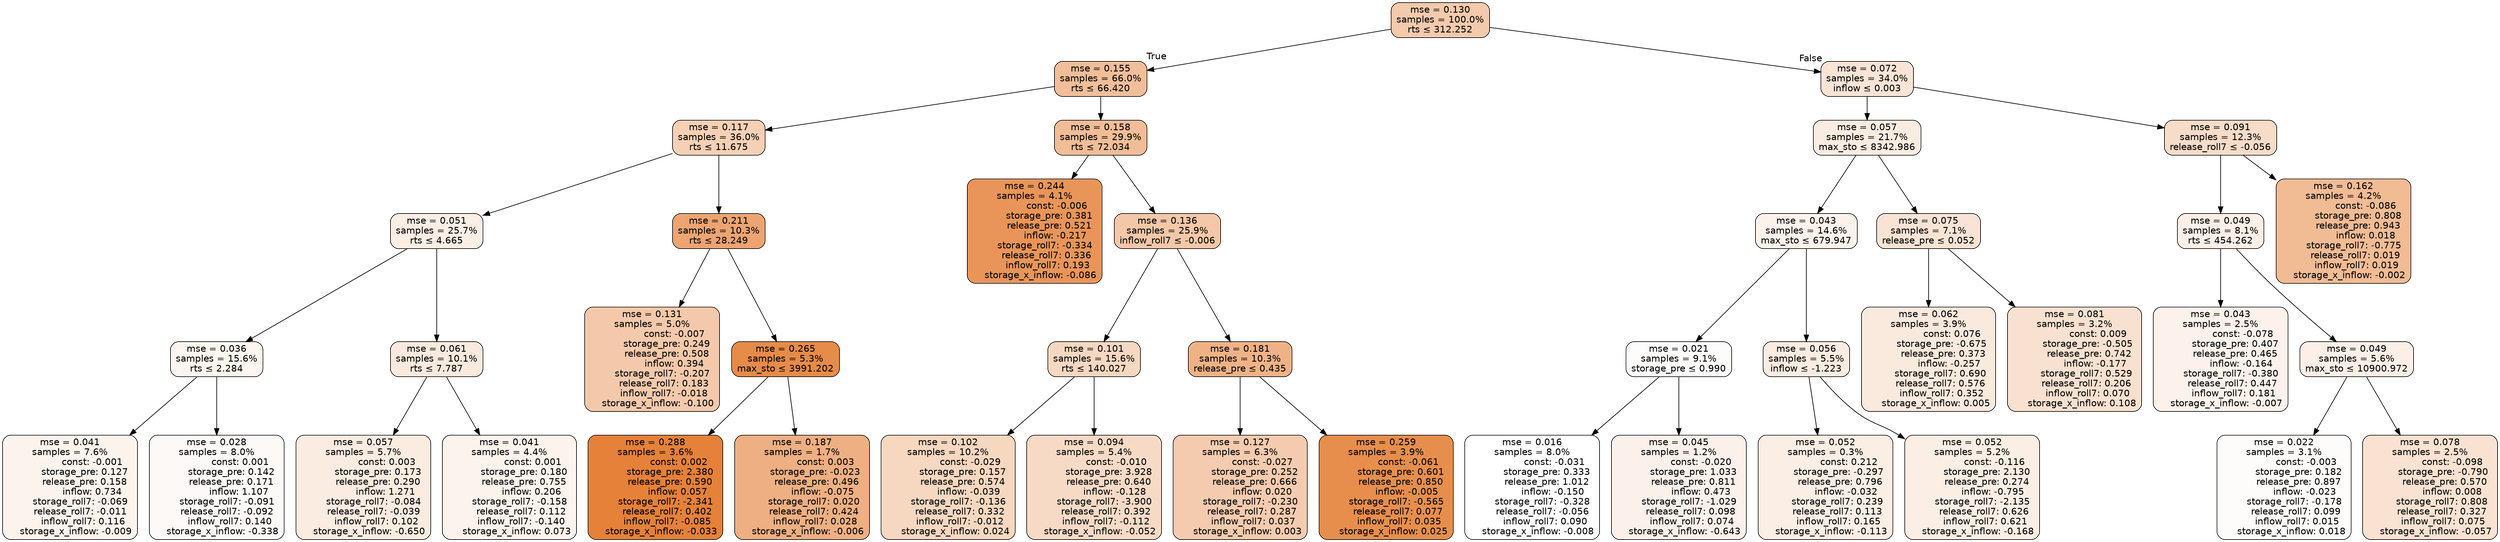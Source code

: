 digraph tree {
bgcolor="transparent"
node [shape=rectangle, style="filled, rounded", color="black", fontname=helvetica] ;
edge [fontname=helvetica] ;
	"0" [label="mse = 0.130
samples = 100.0%
rts &le; 312.252", fillcolor="#f4caac"]
	"1" [label="mse = 0.155
samples = 66.0%
rts &le; 66.420", fillcolor="#f1be99"]
	"2" [label="mse = 0.117
samples = 36.0%
rts &le; 11.675", fillcolor="#f5d0b5"]
	"3" [label="mse = 0.051
samples = 25.7%
rts &le; 4.665", fillcolor="#fbeee5"]
	"4" [label="mse = 0.036
samples = 15.6%
rts &le; 2.284", fillcolor="#fdf6f0"]
	"5" [label="mse = 0.041
samples = 7.6%
               const: -0.001
          storage_pre: 0.127
          release_pre: 0.158
               inflow: 0.734
       storage_roll7: -0.069
       release_roll7: -0.011
         inflow_roll7: 0.116
    storage_x_inflow: -0.009", fillcolor="#fcf3ed"]
	"6" [label="mse = 0.028
samples = 8.0%
                const: 0.001
          storage_pre: 0.142
          release_pre: 0.171
               inflow: 1.107
       storage_roll7: -0.091
       release_roll7: -0.092
         inflow_roll7: 0.140
    storage_x_inflow: -0.338", fillcolor="#fdf9f6"]
	"7" [label="mse = 0.061
samples = 10.1%
rts &le; 7.787", fillcolor="#faeade"]
	"8" [label="mse = 0.057
samples = 5.7%
                const: 0.003
          storage_pre: 0.173
          release_pre: 0.290
               inflow: 1.271
       storage_roll7: -0.084
       release_roll7: -0.039
         inflow_roll7: 0.102
    storage_x_inflow: -0.650", fillcolor="#fbece1"]
	"9" [label="mse = 0.041
samples = 4.4%
                const: 0.001
          storage_pre: 0.180
          release_pre: 0.755
               inflow: 0.206
       storage_roll7: -0.158
        release_roll7: 0.112
        inflow_roll7: -0.140
     storage_x_inflow: 0.073", fillcolor="#fcf3ec"]
	"10" [label="mse = 0.211
samples = 10.3%
rts &le; 28.249", fillcolor="#eca471"]
	"11" [label="mse = 0.131
samples = 5.0%
               const: -0.007
          storage_pre: 0.249
          release_pre: 0.508
               inflow: 0.394
       storage_roll7: -0.207
        release_roll7: 0.183
        inflow_roll7: -0.018
    storage_x_inflow: -0.100", fillcolor="#f4c9ab"]
	"12" [label="mse = 0.265
samples = 5.3%
max_sto &le; 3991.202", fillcolor="#e78b49"]
	"13" [label="mse = 0.288
samples = 3.6%
                const: 0.002
          storage_pre: 2.380
          release_pre: 0.590
               inflow: 0.057
       storage_roll7: -2.341
        release_roll7: 0.402
        inflow_roll7: -0.085
    storage_x_inflow: -0.033", fillcolor="#e58139"]
	"14" [label="mse = 0.187
samples = 1.7%
                const: 0.003
         storage_pre: -0.023
          release_pre: 0.496
              inflow: -0.075
        storage_roll7: 0.020
        release_roll7: 0.424
         inflow_roll7: 0.028
    storage_x_inflow: -0.006", fillcolor="#eeaf82"]
	"15" [label="mse = 0.158
samples = 29.9%
rts &le; 72.034", fillcolor="#f1bd97"]
	"16" [label="mse = 0.244
samples = 4.1%
               const: -0.006
          storage_pre: 0.381
          release_pre: 0.521
              inflow: -0.217
       storage_roll7: -0.334
        release_roll7: 0.336
         inflow_roll7: 0.193
    storage_x_inflow: -0.086", fillcolor="#e99559"]
	"17" [label="mse = 0.136
samples = 25.9%
inflow_roll7 &le; -0.006", fillcolor="#f3c7a7"]
	"18" [label="mse = 0.101
samples = 15.6%
rts &le; 140.027", fillcolor="#f6d7c1"]
	"19" [label="mse = 0.102
samples = 10.2%
               const: -0.029
          storage_pre: 0.157
          release_pre: 0.574
              inflow: -0.039
       storage_roll7: -0.136
        release_roll7: 0.332
        inflow_roll7: -0.012
     storage_x_inflow: 0.024", fillcolor="#f6d7c0"]
	"20" [label="mse = 0.094
samples = 5.4%
               const: -0.010
          storage_pre: 3.928
          release_pre: 0.640
              inflow: -0.128
       storage_roll7: -3.900
        release_roll7: 0.392
        inflow_roll7: -0.112
    storage_x_inflow: -0.052", fillcolor="#f7dac6"]
	"21" [label="mse = 0.181
samples = 10.3%
release_pre &le; 0.435", fillcolor="#efb286"]
	"22" [label="mse = 0.127
samples = 6.3%
               const: -0.027
          storage_pre: 0.252
          release_pre: 0.666
               inflow: 0.020
       storage_roll7: -0.230
        release_roll7: 0.287
         inflow_roll7: 0.037
     storage_x_inflow: 0.003", fillcolor="#f4cbae"]
	"23" [label="mse = 0.259
samples = 3.9%
               const: -0.061
          storage_pre: 0.601
          release_pre: 0.850
              inflow: -0.005
       storage_roll7: -0.565
        release_roll7: 0.077
         inflow_roll7: 0.035
     storage_x_inflow: 0.025", fillcolor="#e78e4d"]
	"24" [label="mse = 0.072
samples = 34.0%
inflow &le; 0.003", fillcolor="#f9e4d6"]
	"25" [label="mse = 0.057
samples = 21.7%
max_sto &le; 8342.986", fillcolor="#fbece1"]
	"26" [label="mse = 0.043
samples = 14.6%
max_sto &le; 679.947", fillcolor="#fcf2eb"]
	"27" [label="mse = 0.021
samples = 9.1%
storage_pre &le; 0.990", fillcolor="#fefcfb"]
	"28" [label="mse = 0.016
samples = 8.0%
               const: -0.031
          storage_pre: 0.333
          release_pre: 1.012
              inflow: -0.150
       storage_roll7: -0.328
       release_roll7: -0.056
         inflow_roll7: 0.090
    storage_x_inflow: -0.008", fillcolor="#ffffff"]
	"29" [label="mse = 0.045
samples = 1.2%
               const: -0.020
          storage_pre: 1.033
          release_pre: 0.811
               inflow: 0.473
       storage_roll7: -1.029
        release_roll7: 0.098
         inflow_roll7: 0.074
    storage_x_inflow: -0.643", fillcolor="#fcf1ea"]
	"30" [label="mse = 0.056
samples = 5.5%
inflow &le; -1.223", fillcolor="#fbece1"]
	"31" [label="mse = 0.052
samples = 0.3%
                const: 0.212
         storage_pre: -0.297
          release_pre: 0.796
              inflow: -0.032
        storage_roll7: 0.239
        release_roll7: 0.113
         inflow_roll7: 0.165
    storage_x_inflow: -0.113", fillcolor="#fbeee5"]
	"32" [label="mse = 0.052
samples = 5.2%
               const: -0.116
          storage_pre: 2.130
          release_pre: 0.274
              inflow: -0.795
       storage_roll7: -2.135
        release_roll7: 0.626
         inflow_roll7: 0.621
    storage_x_inflow: -0.168", fillcolor="#fbeee4"]
	"33" [label="mse = 0.075
samples = 7.1%
release_pre &le; 0.052", fillcolor="#f9e3d4"]
	"34" [label="mse = 0.062
samples = 3.9%
                const: 0.076
         storage_pre: -0.675
          release_pre: 0.373
              inflow: -0.257
        storage_roll7: 0.690
        release_roll7: 0.576
         inflow_roll7: 0.352
     storage_x_inflow: 0.005", fillcolor="#fae9dd"]
	"35" [label="mse = 0.081
samples = 3.2%
                const: 0.009
         storage_pre: -0.505
          release_pre: 0.742
              inflow: -0.177
        storage_roll7: 0.529
        release_roll7: 0.206
         inflow_roll7: 0.070
     storage_x_inflow: 0.108", fillcolor="#f8e1d0"]
	"36" [label="mse = 0.091
samples = 12.3%
release_roll7 &le; -0.056", fillcolor="#f7dcc8"]
	"37" [label="mse = 0.049
samples = 8.1%
rts &le; 454.262", fillcolor="#fbefe7"]
	"38" [label="mse = 0.043
samples = 2.5%
               const: -0.078
          storage_pre: 0.407
          release_pre: 0.465
              inflow: -0.164
       storage_roll7: -0.380
        release_roll7: 0.447
         inflow_roll7: 0.181
    storage_x_inflow: -0.007", fillcolor="#fcf2eb"]
	"39" [label="mse = 0.049
samples = 5.6%
max_sto &le; 10900.972", fillcolor="#fbefe7"]
	"40" [label="mse = 0.022
samples = 3.1%
               const: -0.003
          storage_pre: 0.182
          release_pre: 0.897
              inflow: -0.023
       storage_roll7: -0.178
        release_roll7: 0.099
         inflow_roll7: 0.015
     storage_x_inflow: 0.018", fillcolor="#fefcfa"]
	"41" [label="mse = 0.078
samples = 2.5%
               const: -0.098
         storage_pre: -0.790
          release_pre: 0.570
               inflow: 0.008
        storage_roll7: 0.808
        release_roll7: 0.327
         inflow_roll7: 0.075
    storage_x_inflow: -0.057", fillcolor="#f9e2d1"]
	"42" [label="mse = 0.162
samples = 4.2%
               const: -0.086
          storage_pre: 0.808
          release_pre: 0.943
               inflow: 0.018
       storage_roll7: -0.775
        release_roll7: 0.019
         inflow_roll7: 0.019
    storage_x_inflow: -0.002", fillcolor="#f1bb94"]

	"0" -> "1" [labeldistance=2.5, labelangle=45, headlabel="True"]
	"1" -> "2"
	"2" -> "3"
	"3" -> "4"
	"4" -> "5"
	"4" -> "6"
	"3" -> "7"
	"7" -> "8"
	"7" -> "9"
	"2" -> "10"
	"10" -> "11"
	"10" -> "12"
	"12" -> "13"
	"12" -> "14"
	"1" -> "15"
	"15" -> "16"
	"15" -> "17"
	"17" -> "18"
	"18" -> "19"
	"18" -> "20"
	"17" -> "21"
	"21" -> "22"
	"21" -> "23"
	"0" -> "24" [labeldistance=2.5, labelangle=-45, headlabel="False"]
	"24" -> "25"
	"25" -> "26"
	"26" -> "27"
	"27" -> "28"
	"27" -> "29"
	"26" -> "30"
	"30" -> "31"
	"30" -> "32"
	"25" -> "33"
	"33" -> "34"
	"33" -> "35"
	"24" -> "36"
	"36" -> "37"
	"37" -> "38"
	"37" -> "39"
	"39" -> "40"
	"39" -> "41"
	"36" -> "42"
}